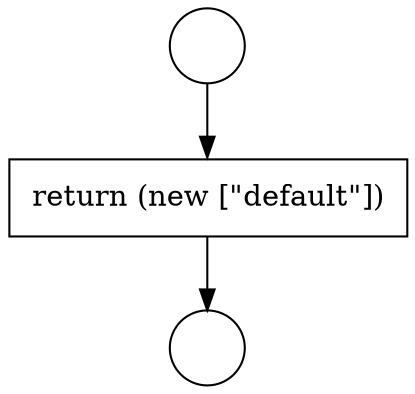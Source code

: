 digraph {
  node9771 [shape=circle label=" " color="black" fillcolor="white" style=filled]
  node9773 [shape=none, margin=0, label=<<font color="black">
    <table border="0" cellborder="1" cellspacing="0" cellpadding="10">
      <tr><td align="left">return (new [&quot;default&quot;])</td></tr>
    </table>
  </font>> color="black" fillcolor="white" style=filled]
  node9772 [shape=circle label=" " color="black" fillcolor="white" style=filled]
  node9771 -> node9773 [ color="black"]
  node9773 -> node9772 [ color="black"]
}
